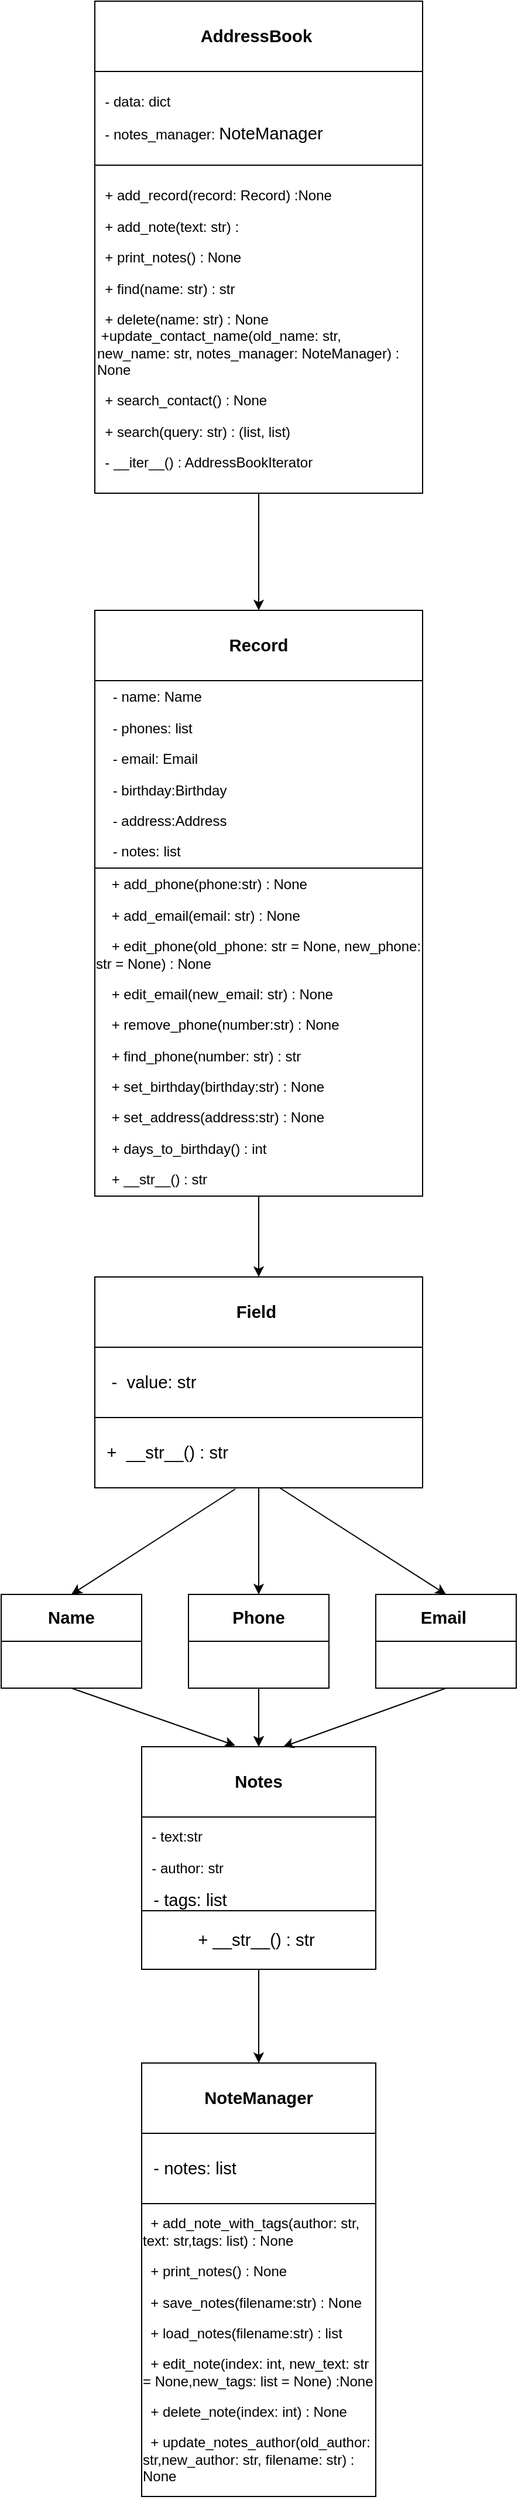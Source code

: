 <mxfile version="24.0.7" type="device">
  <diagram id="3Su8QsafSEevPz29rNBt" name="Страница — 1">
    <mxGraphModel dx="1120" dy="468" grid="1" gridSize="10" guides="1" tooltips="1" connect="1" arrows="1" fold="1" page="1" pageScale="1" pageWidth="827" pageHeight="1169" math="0" shadow="0">
      <root>
        <mxCell id="0" />
        <mxCell id="1" parent="0" />
        <mxCell id="-mdYMt_Uhnn_ifNSvovQ-1" value="&lt;span style=&quot;font-size:11.0pt;line-height:&lt;br/&gt;107%;font-family:&amp;quot;Calibri&amp;quot;,sans-serif;mso-ascii-theme-font:minor-latin;&lt;br/&gt;mso-fareast-font-family:Calibri;mso-fareast-theme-font:minor-latin;mso-hansi-theme-font:&lt;br/&gt;minor-latin;mso-bidi-font-family:&amp;quot;Times New Roman&amp;quot;;mso-bidi-theme-font:minor-bidi;&lt;br/&gt;mso-ansi-language:EN-US;mso-fareast-language:EN-US;mso-bidi-language:AR-SA&quot; lang=&quot;EN-US&quot;&gt;&lt;b&gt;AddressBook&amp;nbsp;&lt;/b&gt;&lt;/span&gt;" style="rounded=0;whiteSpace=wrap;html=1;" vertex="1" parent="1">
          <mxGeometry x="80" y="80" width="280" height="60" as="geometry" />
        </mxCell>
        <mxCell id="-mdYMt_Uhnn_ifNSvovQ-2" value="&lt;p class=&quot;MsoNormal&quot;&gt;&lt;span style=&quot;background-color: initial;&quot;&gt;&amp;nbsp; - data:&amp;nbsp;&lt;/span&gt;&lt;span style=&quot;background-color: initial;&quot;&gt;dict&lt;/span&gt;&lt;br&gt;&lt;/p&gt;&lt;p class=&quot;MsoNormal&quot;&gt;&lt;span lang=&quot;EN-US&quot;&gt;&amp;nbsp; - notes_manager:&amp;nbsp;&lt;/span&gt;&lt;span style=&quot;font-family: Calibri, sans-serif; font-size: 11pt; background-color: initial;&quot;&gt;NoteManager&amp;nbsp;&amp;nbsp;&lt;/span&gt;&lt;/p&gt;" style="rounded=0;whiteSpace=wrap;html=1;align=left;" vertex="1" parent="1">
          <mxGeometry x="80" y="140" width="280" height="80" as="geometry" />
        </mxCell>
        <mxCell id="-mdYMt_Uhnn_ifNSvovQ-3" value="&lt;p class=&quot;MsoNormal&quot;&gt;&lt;span lang=&quot;EN-US&quot;&gt;&amp;nbsp; + add_record(record: Record) :None&lt;/span&gt;&lt;/p&gt;&lt;p class=&quot;MsoNormal&quot;&gt;&lt;span lang=&quot;EN-US&quot;&gt;&amp;nbsp; + add_note(text: str) :&lt;/span&gt;&lt;span style=&quot;background-color: initial;&quot;&gt;&amp;nbsp;&lt;/span&gt;&lt;/p&gt;&lt;p class=&quot;MsoNormal&quot;&gt;&lt;span style=&quot;background-color: initial;&quot;&gt;&amp;nbsp; +&amp;nbsp;&lt;/span&gt;&lt;span style=&quot;background-color: initial;&quot;&gt;print_notes() : None&lt;/span&gt;&lt;/p&gt;&lt;p class=&quot;MsoNormal&quot;&gt;&lt;span lang=&quot;EN-US&quot;&gt;&amp;nbsp; + find(name: str) : str&lt;/span&gt;&lt;/p&gt;&lt;p class=&quot;MsoNormal&quot;&gt;&lt;span lang=&quot;EN-US&quot;&gt;&amp;nbsp; + delete(name: str) : None&lt;/span&gt;&lt;span style=&quot;background-color: initial;&quot;&gt;&amp;nbsp; &amp;nbsp; &amp;nbsp; &amp;nbsp; &amp;nbsp; &amp;nbsp; &amp;nbsp; &amp;nbsp; &amp;nbsp; &amp;nbsp;+update_contact_name(old_name: str, new_name:&amp;nbsp;&lt;/span&gt;&lt;span style=&quot;background-color: initial;&quot;&gt;str, notes_manager: NoteManager) : None&lt;/span&gt;&lt;/p&gt;&lt;p class=&quot;MsoNormal&quot;&gt;&lt;span lang=&quot;EN-US&quot;&gt;&amp;nbsp; + search_contact() : None&lt;/span&gt;&lt;/p&gt;&lt;p class=&quot;MsoNormal&quot;&gt;&lt;span lang=&quot;EN-US&quot;&gt;&amp;nbsp; + search(query: str) : (list, list)&lt;/span&gt;&lt;/p&gt;&lt;p class=&quot;MsoNormal&quot;&gt;&lt;span lang=&quot;EN-US&quot;&gt;&amp;nbsp; - __iter__() : AddressBookIterator&amp;nbsp;&lt;/span&gt;&lt;/p&gt;" style="rounded=0;whiteSpace=wrap;html=1;align=left;" vertex="1" parent="1">
          <mxGeometry x="80" y="220" width="280" height="280" as="geometry" />
        </mxCell>
        <mxCell id="-mdYMt_Uhnn_ifNSvovQ-4" value="&lt;span style=&quot;font-size:11.0pt;line-height:&lt;br/&gt;107%;font-family:&amp;quot;Calibri&amp;quot;,sans-serif;mso-ascii-theme-font:minor-latin;&lt;br/&gt;mso-fareast-font-family:Calibri;mso-fareast-theme-font:minor-latin;mso-hansi-theme-font:&lt;br/&gt;minor-latin;mso-bidi-font-family:&amp;quot;Times New Roman&amp;quot;;mso-bidi-theme-font:minor-bidi;&lt;br/&gt;mso-ansi-language:EN-US;mso-fareast-language:EN-US;mso-bidi-language:AR-SA&quot; lang=&quot;EN-US&quot;&gt;&lt;b&gt;Record&lt;/b&gt;&lt;/span&gt;" style="rounded=0;whiteSpace=wrap;html=1;" vertex="1" parent="1">
          <mxGeometry x="80" y="600" width="280" height="60" as="geometry" />
        </mxCell>
        <mxCell id="-mdYMt_Uhnn_ifNSvovQ-8" style="edgeStyle=orthogonalEdgeStyle;rounded=0;orthogonalLoop=1;jettySize=auto;html=1;exitX=0.5;exitY=1;exitDx=0;exitDy=0;" edge="1" parent="1" source="-mdYMt_Uhnn_ifNSvovQ-7">
          <mxGeometry relative="1" as="geometry">
            <mxPoint x="220" y="840" as="targetPoint" />
          </mxGeometry>
        </mxCell>
        <mxCell id="-mdYMt_Uhnn_ifNSvovQ-6" value="&lt;p style=&quot;text-align: left;&quot; class=&quot;MsoNormal&quot;&gt;&amp;nbsp; &amp;nbsp; + add_phone(phone:str) : None&lt;/p&gt;&lt;p style=&quot;text-align: left;&quot; class=&quot;MsoNormal&quot;&gt;&amp;nbsp;&amp;nbsp; &amp;nbsp;+ add_email(email: str) : None&lt;/p&gt;&lt;p style=&quot;text-align: left;&quot; class=&quot;MsoNormal&quot;&gt;&amp;nbsp;&amp;nbsp;&amp;nbsp; + edit_phone(old_phone: str = None, new_phone: str = None) : None&lt;/p&gt;&lt;p style=&quot;text-align: left;&quot; class=&quot;MsoNormal&quot;&gt;&amp;nbsp;&amp;nbsp; &amp;nbsp;+ edit_email(new_email: str) : None&lt;/p&gt;&lt;p style=&quot;text-align: left;&quot; class=&quot;MsoNormal&quot;&gt;&amp;nbsp;&amp;nbsp;&amp;nbsp; + remove_phone(number:str) : None&lt;/p&gt;&lt;p style=&quot;text-align: left;&quot; class=&quot;MsoNormal&quot;&gt;&amp;nbsp;&amp;nbsp;&amp;nbsp; + find_phone(number: str) : str&lt;/p&gt;&lt;p style=&quot;text-align: left;&quot; class=&quot;MsoNormal&quot;&gt;&amp;nbsp;&amp;nbsp;&amp;nbsp; + set_birthday(birthday:str) : None&lt;/p&gt;&lt;p style=&quot;text-align: left;&quot; class=&quot;MsoNormal&quot;&gt;&amp;nbsp;&amp;nbsp;&amp;nbsp; + set_address(address:str) : None&lt;/p&gt;&lt;p style=&quot;text-align: left;&quot; class=&quot;MsoNormal&quot;&gt;&amp;nbsp;&amp;nbsp;&amp;nbsp; + days_to_birthday() : int&lt;/p&gt;&lt;p style=&quot;text-align: left;&quot; class=&quot;MsoNormal&quot;&gt;&amp;nbsp;&amp;nbsp;&amp;nbsp; + __str__() : str&lt;/p&gt;" style="rounded=0;whiteSpace=wrap;html=1;" vertex="1" parent="1">
          <mxGeometry x="80" y="820" width="280" height="280" as="geometry" />
        </mxCell>
        <mxCell id="-mdYMt_Uhnn_ifNSvovQ-7" value="&lt;br&gt;&lt;br&gt;&lt;br&gt;&lt;p class=&quot;MsoNormal&quot;&gt;&lt;span style=&quot;mso-ansi-language:EN-US&quot; lang=&quot;EN-US&quot;&gt;&lt;span style=&quot;mso-spacerun:yes&quot;&gt;&amp;nbsp;&amp;nbsp;&amp;nbsp;&lt;/span&gt;&lt;span style=&quot;mso-spacerun:yes&quot;&gt;&amp;nbsp;&lt;/span&gt;- name: Name&lt;/span&gt;&lt;/p&gt;&lt;p class=&quot;MsoNormal&quot;&gt;&lt;span style=&quot;mso-ansi-language:EN-US&quot; lang=&quot;EN-US&quot;&gt;&amp;nbsp; &amp;nbsp; - phones: list&lt;/span&gt;&lt;/p&gt;&lt;p class=&quot;MsoNormal&quot;&gt;&lt;span style=&quot;background-color: initial;&quot;&gt;&amp;nbsp; &amp;nbsp;&amp;nbsp;&lt;/span&gt;&lt;span style=&quot;background-color: initial;&quot;&gt;- email: Email&lt;/span&gt;&lt;/p&gt;&lt;p class=&quot;MsoNormal&quot;&gt;&lt;span style=&quot;mso-ansi-language:EN-US&quot; lang=&quot;EN-US&quot;&gt;&lt;span style=&quot;mso-spacerun:yes&quot;&gt;&amp;nbsp; &amp;nbsp;&amp;nbsp;&lt;/span&gt;- birthday:&lt;/span&gt;&lt;span style=&quot;background-color: initial;&quot;&gt;Birthday&lt;/span&gt;&lt;/p&gt;&lt;p class=&quot;MsoNormal&quot;&gt;&lt;span style=&quot;mso-ansi-language:EN-US&quot; lang=&quot;EN-US&quot;&gt;&amp;nbsp; &amp;nbsp; - address:&lt;/span&gt;&lt;span style=&quot;background-color: initial;&quot;&gt;Address&lt;/span&gt;&lt;/p&gt;&lt;p class=&quot;MsoNormal&quot;&gt;&lt;span style=&quot;background-color: initial;&quot;&gt;&amp;nbsp; &amp;nbsp;&amp;nbsp;&lt;/span&gt;&lt;span style=&quot;background-color: initial;&quot;&gt;- notes: list&lt;/span&gt;&lt;/p&gt;&lt;br&gt;&lt;br&gt;&lt;div&gt;&lt;br&gt;&lt;/div&gt;" style="rounded=0;whiteSpace=wrap;html=1;align=left;" vertex="1" parent="1">
          <mxGeometry x="80" y="660" width="280" height="160" as="geometry" />
        </mxCell>
        <mxCell id="-mdYMt_Uhnn_ifNSvovQ-9" value="" style="endArrow=classic;html=1;rounded=0;exitX=0.5;exitY=1;exitDx=0;exitDy=0;entryX=0.5;entryY=0;entryDx=0;entryDy=0;" edge="1" parent="1" source="-mdYMt_Uhnn_ifNSvovQ-3" target="-mdYMt_Uhnn_ifNSvovQ-4">
          <mxGeometry width="50" height="50" relative="1" as="geometry">
            <mxPoint x="390" y="650" as="sourcePoint" />
            <mxPoint x="440" y="600" as="targetPoint" />
          </mxGeometry>
        </mxCell>
        <mxCell id="-mdYMt_Uhnn_ifNSvovQ-10" value="&lt;span style=&quot;font-size:11.0pt;line-height:&lt;br/&gt;107%;font-family:&amp;quot;Calibri&amp;quot;,sans-serif;mso-ascii-theme-font:minor-latin;&lt;br/&gt;mso-fareast-font-family:Calibri;mso-fareast-theme-font:minor-latin;mso-hansi-theme-font:&lt;br/&gt;minor-latin;mso-bidi-font-family:&amp;quot;Times New Roman&amp;quot;;mso-bidi-theme-font:minor-bidi;&lt;br/&gt;mso-ansi-language:EN-US;mso-fareast-language:EN-US;mso-bidi-language:AR-SA&quot; lang=&quot;EN-US&quot;&gt;&lt;b&gt;Field&amp;nbsp;&lt;/b&gt;&lt;/span&gt;" style="rounded=0;whiteSpace=wrap;html=1;" vertex="1" parent="1">
          <mxGeometry x="80" y="1169" width="280" height="60" as="geometry" />
        </mxCell>
        <mxCell id="-mdYMt_Uhnn_ifNSvovQ-11" value="&lt;span style=&quot;font-size:11.0pt;line-height:&lt;br/&gt;107%;font-family:&amp;quot;Calibri&amp;quot;,sans-serif;mso-ascii-theme-font:minor-latin;&lt;br/&gt;mso-fareast-font-family:Calibri;mso-fareast-theme-font:minor-latin;mso-hansi-theme-font:&lt;br/&gt;minor-latin;mso-bidi-font-family:&amp;quot;Times New Roman&amp;quot;;mso-bidi-theme-font:minor-bidi;&lt;br/&gt;mso-ansi-language:EN-US;mso-fareast-language:EN-US;mso-bidi-language:AR-SA&quot; lang=&quot;EN-US&quot;&gt;&amp;nbsp; &amp;nbsp;-&amp;nbsp; value: str&amp;nbsp; &amp;nbsp; &amp;nbsp;&lt;/span&gt;" style="rounded=0;whiteSpace=wrap;html=1;align=left;" vertex="1" parent="1">
          <mxGeometry x="80" y="1229" width="280" height="60" as="geometry" />
        </mxCell>
        <mxCell id="-mdYMt_Uhnn_ifNSvovQ-12" value="&lt;span style=&quot;font-size:11.0pt;line-height:&lt;br/&gt;107%;font-family:&amp;quot;Calibri&amp;quot;,sans-serif;mso-ascii-theme-font:minor-latin;&lt;br/&gt;mso-fareast-font-family:Calibri;mso-fareast-theme-font:minor-latin;mso-hansi-theme-font:&lt;br/&gt;minor-latin;mso-bidi-font-family:&amp;quot;Times New Roman&amp;quot;;mso-bidi-theme-font:minor-bidi;&lt;br/&gt;mso-ansi-language:EN-US;mso-fareast-language:EN-US;mso-bidi-language:AR-SA&quot; lang=&quot;EN-US&quot;&gt;&amp;nbsp; +&amp;nbsp; __str__() : str&lt;/span&gt;" style="rounded=0;whiteSpace=wrap;html=1;align=left;" vertex="1" parent="1">
          <mxGeometry x="80" y="1289" width="280" height="60" as="geometry" />
        </mxCell>
        <mxCell id="-mdYMt_Uhnn_ifNSvovQ-13" value="" style="endArrow=classic;html=1;rounded=0;exitX=0.5;exitY=1;exitDx=0;exitDy=0;entryX=0.5;entryY=0;entryDx=0;entryDy=0;" edge="1" parent="1" source="-mdYMt_Uhnn_ifNSvovQ-6" target="-mdYMt_Uhnn_ifNSvovQ-10">
          <mxGeometry width="50" height="50" relative="1" as="geometry">
            <mxPoint x="390" y="1250" as="sourcePoint" />
            <mxPoint x="440" y="1200" as="targetPoint" />
          </mxGeometry>
        </mxCell>
        <mxCell id="-mdYMt_Uhnn_ifNSvovQ-14" value="&lt;span style=&quot;font-size:11.0pt;line-height:&lt;br/&gt;107%;font-family:&amp;quot;Calibri&amp;quot;,sans-serif;mso-ascii-theme-font:minor-latin;&lt;br/&gt;mso-fareast-font-family:Calibri;mso-fareast-theme-font:minor-latin;mso-hansi-theme-font:&lt;br/&gt;minor-latin;mso-bidi-font-family:&amp;quot;Times New Roman&amp;quot;;mso-bidi-theme-font:minor-bidi;&lt;br/&gt;mso-ansi-language:EN-US;mso-fareast-language:EN-US;mso-bidi-language:AR-SA&quot; lang=&quot;EN-US&quot;&gt;&lt;b&gt;Name&lt;/b&gt;&lt;/span&gt;" style="rounded=0;whiteSpace=wrap;html=1;" vertex="1" parent="1">
          <mxGeometry y="1440" width="120" height="40" as="geometry" />
        </mxCell>
        <mxCell id="-mdYMt_Uhnn_ifNSvovQ-15" value="&lt;span style=&quot;font-size:11.0pt;line-height:&lt;br/&gt;107%;font-family:&amp;quot;Calibri&amp;quot;,sans-serif;mso-ascii-theme-font:minor-latin;&lt;br/&gt;mso-fareast-font-family:Calibri;mso-fareast-theme-font:minor-latin;mso-hansi-theme-font:&lt;br/&gt;minor-latin;mso-bidi-font-family:&amp;quot;Times New Roman&amp;quot;;mso-bidi-theme-font:minor-bidi;&lt;br/&gt;mso-ansi-language:EN-US;mso-fareast-language:EN-US;mso-bidi-language:AR-SA&quot; lang=&quot;EN-US&quot;&gt;&lt;b&gt;Phone&lt;/b&gt;&lt;/span&gt;" style="rounded=0;whiteSpace=wrap;html=1;" vertex="1" parent="1">
          <mxGeometry x="160" y="1440" width="120" height="40" as="geometry" />
        </mxCell>
        <mxCell id="-mdYMt_Uhnn_ifNSvovQ-16" value="&lt;span style=&quot;font-size:11.0pt;line-height:&lt;br/&gt;107%;font-family:&amp;quot;Calibri&amp;quot;,sans-serif;mso-ascii-theme-font:minor-latin;&lt;br/&gt;mso-fareast-font-family:Calibri;mso-fareast-theme-font:minor-latin;mso-hansi-theme-font:&lt;br/&gt;minor-latin;mso-bidi-font-family:&amp;quot;Times New Roman&amp;quot;;mso-bidi-theme-font:minor-bidi;&lt;br/&gt;mso-ansi-language:EN-US;mso-fareast-language:EN-US;mso-bidi-language:AR-SA&quot; lang=&quot;EN-US&quot;&gt;&lt;b&gt;Email&amp;nbsp;&lt;/b&gt;&lt;/span&gt;" style="rounded=0;whiteSpace=wrap;html=1;" vertex="1" parent="1">
          <mxGeometry x="320" y="1440" width="120" height="40" as="geometry" />
        </mxCell>
        <mxCell id="-mdYMt_Uhnn_ifNSvovQ-17" style="edgeStyle=orthogonalEdgeStyle;rounded=0;orthogonalLoop=1;jettySize=auto;html=1;exitX=0.5;exitY=1;exitDx=0;exitDy=0;" edge="1" parent="1" source="-mdYMt_Uhnn_ifNSvovQ-14" target="-mdYMt_Uhnn_ifNSvovQ-14">
          <mxGeometry relative="1" as="geometry" />
        </mxCell>
        <mxCell id="-mdYMt_Uhnn_ifNSvovQ-18" value="" style="endArrow=classic;html=1;rounded=0;entryX=0.5;entryY=0;entryDx=0;entryDy=0;" edge="1" parent="1" target="-mdYMt_Uhnn_ifNSvovQ-14">
          <mxGeometry width="50" height="50" relative="1" as="geometry">
            <mxPoint x="200" y="1350" as="sourcePoint" />
            <mxPoint x="440" y="1500" as="targetPoint" />
          </mxGeometry>
        </mxCell>
        <mxCell id="-mdYMt_Uhnn_ifNSvovQ-19" value="" style="endArrow=classic;html=1;rounded=0;entryX=0.5;entryY=0;entryDx=0;entryDy=0;exitX=0.5;exitY=1;exitDx=0;exitDy=0;" edge="1" parent="1" source="-mdYMt_Uhnn_ifNSvovQ-12" target="-mdYMt_Uhnn_ifNSvovQ-15">
          <mxGeometry width="50" height="50" relative="1" as="geometry">
            <mxPoint x="200" y="1350" as="sourcePoint" />
            <mxPoint x="440" y="1500" as="targetPoint" />
          </mxGeometry>
        </mxCell>
        <mxCell id="-mdYMt_Uhnn_ifNSvovQ-20" value="" style="endArrow=classic;html=1;rounded=0;exitX=0.564;exitY=1;exitDx=0;exitDy=0;exitPerimeter=0;entryX=0.5;entryY=0;entryDx=0;entryDy=0;" edge="1" parent="1" source="-mdYMt_Uhnn_ifNSvovQ-12" target="-mdYMt_Uhnn_ifNSvovQ-16">
          <mxGeometry width="50" height="50" relative="1" as="geometry">
            <mxPoint x="390" y="1550" as="sourcePoint" />
            <mxPoint x="440" y="1500" as="targetPoint" />
          </mxGeometry>
        </mxCell>
        <mxCell id="-mdYMt_Uhnn_ifNSvovQ-21" value="&lt;span style=&quot;font-size:11.0pt;line-height:&lt;br/&gt;107%;font-family:&amp;quot;Calibri&amp;quot;,sans-serif;mso-ascii-theme-font:minor-latin;&lt;br/&gt;mso-fareast-font-family:Calibri;mso-fareast-theme-font:minor-latin;mso-hansi-theme-font:&lt;br/&gt;minor-latin;mso-bidi-font-family:&amp;quot;Times New Roman&amp;quot;;mso-bidi-theme-font:minor-bidi;&lt;br/&gt;mso-ansi-language:EN-US;mso-fareast-language:EN-US;mso-bidi-language:AR-SA&quot; lang=&quot;EN-US&quot;&gt;&lt;b&gt;Notes&lt;/b&gt;&lt;/span&gt;" style="rounded=0;whiteSpace=wrap;html=1;" vertex="1" parent="1">
          <mxGeometry x="120" y="1570" width="200" height="60" as="geometry" />
        </mxCell>
        <mxCell id="-mdYMt_Uhnn_ifNSvovQ-22" value="&lt;p class=&quot;MsoNormal&quot;&gt;&lt;span lang=&quot;EN-US&quot;&gt;&amp;nbsp; - text:str&lt;/span&gt;&lt;/p&gt;&lt;p class=&quot;MsoNormal&quot;&gt;&lt;span lang=&quot;EN-US&quot;&gt;&amp;nbsp; - author: str&amp;nbsp;&lt;/span&gt;&lt;/p&gt;&lt;p class=&quot;MsoNormal&quot;&gt;&lt;span style=&quot;font-family: Calibri, sans-serif; font-size: 11pt; background-color: initial;&quot;&gt;&amp;nbsp; - tags: list&amp;nbsp; &amp;nbsp;&amp;nbsp;&lt;/span&gt;&lt;/p&gt;" style="rounded=0;whiteSpace=wrap;html=1;align=left;" vertex="1" parent="1">
          <mxGeometry x="120" y="1630" width="200" height="90" as="geometry" />
        </mxCell>
        <mxCell id="-mdYMt_Uhnn_ifNSvovQ-23" value="&lt;div style=&quot;text-align: left;&quot;&gt;&lt;font face=&quot;Calibri, sans-serif&quot;&gt;&lt;span style=&quot;font-size: 14.667px;&quot;&gt;+ __str__() : str&amp;nbsp;&lt;/span&gt;&lt;/font&gt;&lt;br&gt;&lt;/div&gt;" style="rounded=0;whiteSpace=wrap;html=1;" vertex="1" parent="1">
          <mxGeometry x="120" y="1710" width="200" height="50" as="geometry" />
        </mxCell>
        <mxCell id="-mdYMt_Uhnn_ifNSvovQ-24" value="" style="endArrow=classic;html=1;rounded=0;exitX=0.5;exitY=1;exitDx=0;exitDy=0;entryX=0.4;entryY=-0.017;entryDx=0;entryDy=0;entryPerimeter=0;" edge="1" parent="1" source="-mdYMt_Uhnn_ifNSvovQ-31" target="-mdYMt_Uhnn_ifNSvovQ-21">
          <mxGeometry width="50" height="50" relative="1" as="geometry">
            <mxPoint x="390" y="1650" as="sourcePoint" />
            <mxPoint x="440" y="1600" as="targetPoint" />
          </mxGeometry>
        </mxCell>
        <mxCell id="-mdYMt_Uhnn_ifNSvovQ-25" value="" style="endArrow=classic;html=1;rounded=0;exitX=0.5;exitY=1;exitDx=0;exitDy=0;entryX=0.5;entryY=0;entryDx=0;entryDy=0;" edge="1" parent="1" source="-mdYMt_Uhnn_ifNSvovQ-15" target="-mdYMt_Uhnn_ifNSvovQ-21">
          <mxGeometry width="50" height="50" relative="1" as="geometry">
            <mxPoint x="390" y="1650" as="sourcePoint" />
            <mxPoint x="440" y="1600" as="targetPoint" />
          </mxGeometry>
        </mxCell>
        <mxCell id="-mdYMt_Uhnn_ifNSvovQ-26" value="" style="endArrow=classic;html=1;rounded=0;exitX=0.5;exitY=1;exitDx=0;exitDy=0;entryX=0.605;entryY=0;entryDx=0;entryDy=0;entryPerimeter=0;" edge="1" parent="1" source="-mdYMt_Uhnn_ifNSvovQ-33" target="-mdYMt_Uhnn_ifNSvovQ-21">
          <mxGeometry width="50" height="50" relative="1" as="geometry">
            <mxPoint x="390" y="1650" as="sourcePoint" />
            <mxPoint x="440" y="1600" as="targetPoint" />
          </mxGeometry>
        </mxCell>
        <mxCell id="-mdYMt_Uhnn_ifNSvovQ-27" value="&lt;span style=&quot;font-size:11.0pt;line-height:&lt;br/&gt;107%;font-family:&amp;quot;Calibri&amp;quot;,sans-serif;mso-ascii-theme-font:minor-latin;&lt;br/&gt;mso-fareast-font-family:Calibri;mso-fareast-theme-font:minor-latin;mso-hansi-theme-font:&lt;br/&gt;minor-latin;mso-bidi-font-family:&amp;quot;Times New Roman&amp;quot;;mso-bidi-theme-font:minor-bidi;&lt;br/&gt;mso-ansi-language:EN-US;mso-fareast-language:EN-US;mso-bidi-language:AR-SA&quot; lang=&quot;EN-US&quot;&gt;&lt;b&gt;NoteManager&lt;/b&gt;&lt;/span&gt;" style="rounded=0;whiteSpace=wrap;html=1;" vertex="1" parent="1">
          <mxGeometry x="120" y="1840" width="200" height="60" as="geometry" />
        </mxCell>
        <mxCell id="-mdYMt_Uhnn_ifNSvovQ-28" value="&lt;span style=&quot;font-size:11.0pt;line-height:&lt;br/&gt;107%;font-family:&amp;quot;Calibri&amp;quot;,sans-serif;mso-ascii-theme-font:minor-latin;&lt;br/&gt;mso-fareast-font-family:Calibri;mso-fareast-theme-font:minor-latin;mso-hansi-theme-font:&lt;br/&gt;minor-latin;mso-bidi-font-family:&amp;quot;Times New Roman&amp;quot;;mso-bidi-theme-font:minor-bidi;&lt;br/&gt;mso-ansi-language:EN-US;mso-fareast-language:EN-US;mso-bidi-language:AR-SA&quot; lang=&quot;EN-US&quot;&gt;&amp;nbsp; - notes: list&amp;nbsp; &amp;nbsp;&lt;/span&gt;" style="rounded=0;whiteSpace=wrap;html=1;align=left;" vertex="1" parent="1">
          <mxGeometry x="120" y="1900" width="200" height="60" as="geometry" />
        </mxCell>
        <mxCell id="-mdYMt_Uhnn_ifNSvovQ-29" value="&lt;p style=&quot;text-align: left;&quot; class=&quot;MsoNormal&quot;&gt;&amp;nbsp; + add_note_with_tags(author: str, text: str,tags: list) : None&lt;/p&gt;&lt;p style=&quot;text-align: left;&quot; class=&quot;MsoNormal&quot;&gt;&amp;nbsp;&amp;nbsp;+ print_notes() : None&lt;/p&gt;&lt;p style=&quot;text-align: left;&quot; class=&quot;MsoNormal&quot;&gt;&amp;nbsp;&amp;nbsp;+ save_notes(filename:str) : None&lt;/p&gt;&lt;p style=&quot;text-align: left;&quot; class=&quot;MsoNormal&quot;&gt;&amp;nbsp;&amp;nbsp;+ load_notes(filename:str) : list&lt;/p&gt;&lt;p style=&quot;text-align: left;&quot; class=&quot;MsoNormal&quot;&gt;&amp;nbsp;&amp;nbsp;+ edit_note(index: int, new_text: str = None,new_tags: list = None) :None&lt;/p&gt;&lt;p style=&quot;text-align: left;&quot; class=&quot;MsoNormal&quot;&gt;&amp;nbsp;&amp;nbsp;+ delete_note(index: int) : None&lt;/p&gt;&lt;p style=&quot;text-align: left;&quot; class=&quot;MsoNormal&quot;&gt;&amp;nbsp;&amp;nbsp;+ update_notes_author(old_author: str,new_author: str, filename: str) : None&amp;nbsp;&lt;/p&gt;" style="rounded=0;whiteSpace=wrap;html=1;" vertex="1" parent="1">
          <mxGeometry x="120" y="1960" width="200" height="250" as="geometry" />
        </mxCell>
        <mxCell id="-mdYMt_Uhnn_ifNSvovQ-30" value="" style="endArrow=classic;html=1;rounded=0;exitX=0.5;exitY=1;exitDx=0;exitDy=0;entryX=0.5;entryY=0;entryDx=0;entryDy=0;" edge="1" parent="1" source="-mdYMt_Uhnn_ifNSvovQ-23" target="-mdYMt_Uhnn_ifNSvovQ-27">
          <mxGeometry width="50" height="50" relative="1" as="geometry">
            <mxPoint x="390" y="1850" as="sourcePoint" />
            <mxPoint x="440" y="1800" as="targetPoint" />
          </mxGeometry>
        </mxCell>
        <mxCell id="-mdYMt_Uhnn_ifNSvovQ-31" value="" style="rounded=0;whiteSpace=wrap;html=1;" vertex="1" parent="1">
          <mxGeometry y="1480" width="120" height="40" as="geometry" />
        </mxCell>
        <mxCell id="-mdYMt_Uhnn_ifNSvovQ-34" value="" style="edgeStyle=orthogonalEdgeStyle;rounded=0;orthogonalLoop=1;jettySize=auto;html=1;entryX=0.5;entryY=0;entryDx=0;entryDy=0;" edge="1" parent="1" source="-mdYMt_Uhnn_ifNSvovQ-32" target="-mdYMt_Uhnn_ifNSvovQ-21">
          <mxGeometry relative="1" as="geometry" />
        </mxCell>
        <mxCell id="-mdYMt_Uhnn_ifNSvovQ-32" value="" style="rounded=0;whiteSpace=wrap;html=1;" vertex="1" parent="1">
          <mxGeometry x="160" y="1480" width="120" height="40" as="geometry" />
        </mxCell>
        <mxCell id="-mdYMt_Uhnn_ifNSvovQ-33" value="" style="rounded=0;whiteSpace=wrap;html=1;" vertex="1" parent="1">
          <mxGeometry x="320" y="1480" width="120" height="40" as="geometry" />
        </mxCell>
      </root>
    </mxGraphModel>
  </diagram>
</mxfile>
